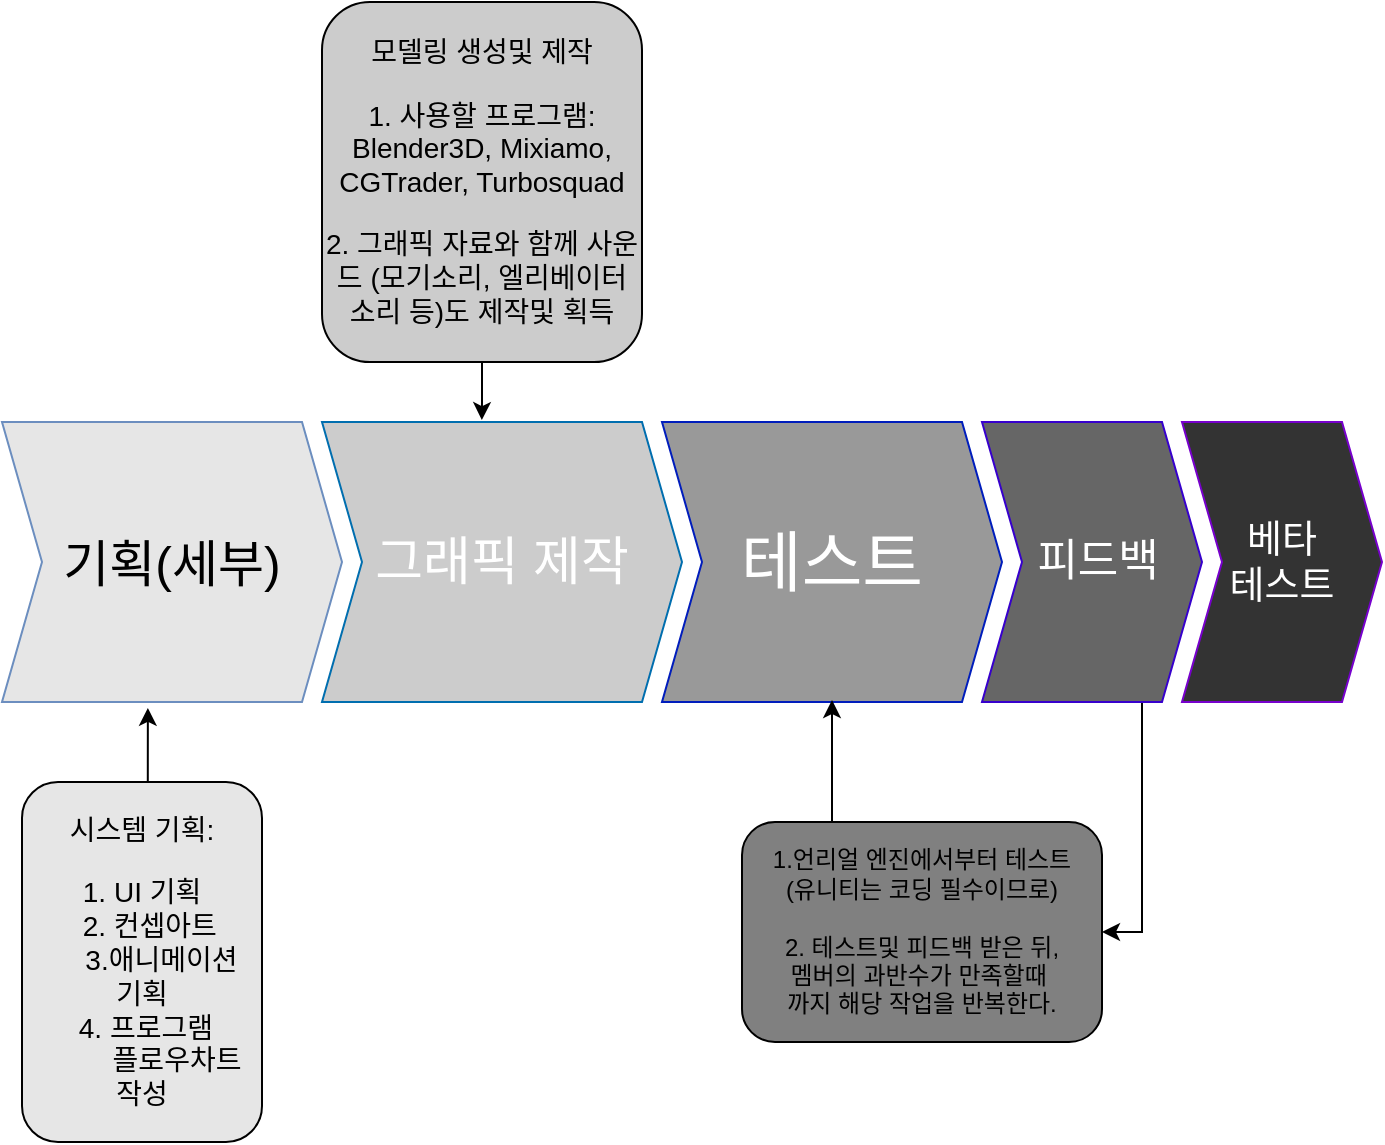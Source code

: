 <mxfile version="12.4.3" type="device" pages="1"><diagram id="xvjy4rYAoDhJ24YsHOd6" name="Page-1"><mxGraphModel dx="750" dy="620" grid="1" gridSize="10" guides="1" tooltips="1" connect="1" arrows="1" fold="1" page="1" pageScale="1" pageWidth="827" pageHeight="1169" math="0" shadow="0"><root><mxCell id="0"/><mxCell id="1" parent="0"/><mxCell id="L1j0t-R18-HXa3Ae5kT9-2" value="&lt;font style=&quot;font-size: 25px&quot;&gt;기획(세부)&lt;/font&gt;" style="shape=step;perimeter=stepPerimeter;whiteSpace=wrap;html=1;fixedSize=1;fillColor=#E6E6E6;strokeColor=#6c8ebf;" vertex="1" parent="1"><mxGeometry x="10" y="210" width="170" height="140" as="geometry"/></mxCell><mxCell id="L1j0t-R18-HXa3Ae5kT9-3" value="&lt;font style=&quot;font-size: 26px&quot;&gt;그래픽 제작&lt;/font&gt;" style="shape=step;perimeter=stepPerimeter;whiteSpace=wrap;html=1;fixedSize=1;fillColor=#CCCCCC;strokeColor=#006EAF;fontColor=#ffffff;" vertex="1" parent="1"><mxGeometry x="170" y="210" width="180" height="140" as="geometry"/></mxCell><mxCell id="L1j0t-R18-HXa3Ae5kT9-4" value="&lt;font style=&quot;font-size: 33px&quot;&gt;테스트&lt;/font&gt;" style="shape=step;perimeter=stepPerimeter;whiteSpace=wrap;html=1;fixedSize=1;fillColor=#999999;strokeColor=#001DBC;fontColor=#ffffff;" vertex="1" parent="1"><mxGeometry x="340" y="210" width="170" height="140" as="geometry"/></mxCell><mxCell id="L1j0t-R18-HXa3Ae5kT9-22" style="edgeStyle=orthogonalEdgeStyle;rounded=0;orthogonalLoop=1;jettySize=auto;html=1;entryX=1;entryY=0.5;entryDx=0;entryDy=0;" edge="1" parent="1" source="L1j0t-R18-HXa3Ae5kT9-5" target="L1j0t-R18-HXa3Ae5kT9-21"><mxGeometry relative="1" as="geometry"><Array as="points"><mxPoint x="580" y="465"/></Array></mxGeometry></mxCell><mxCell id="L1j0t-R18-HXa3Ae5kT9-5" value="&lt;font style=&quot;font-size: 22px&quot;&gt;&lt;br&gt;&amp;nbsp;피드백&lt;br&gt;&lt;br&gt;&lt;/font&gt;" style="shape=step;perimeter=stepPerimeter;whiteSpace=wrap;html=1;fixedSize=1;fillColor=#666666;strokeColor=#3700CC;fontColor=#ffffff;" vertex="1" parent="1"><mxGeometry x="500" y="210" width="110" height="140" as="geometry"/></mxCell><mxCell id="L1j0t-R18-HXa3Ae5kT9-6" value="&lt;font style=&quot;font-size: 19px&quot;&gt;베타&lt;br&gt;테스트&lt;/font&gt;" style="shape=step;perimeter=stepPerimeter;whiteSpace=wrap;html=1;fixedSize=1;fillColor=#333333;strokeColor=#7700CC;fontColor=#ffffff;" vertex="1" parent="1"><mxGeometry x="600" y="210" width="100" height="140" as="geometry"/></mxCell><mxCell id="L1j0t-R18-HXa3Ae5kT9-17" style="edgeStyle=orthogonalEdgeStyle;rounded=0;orthogonalLoop=1;jettySize=auto;html=1;exitX=0.5;exitY=0;exitDx=0;exitDy=0;entryX=0.429;entryY=1.021;entryDx=0;entryDy=0;entryPerimeter=0;" edge="1" parent="1" source="L1j0t-R18-HXa3Ae5kT9-14" target="L1j0t-R18-HXa3Ae5kT9-2"><mxGeometry relative="1" as="geometry"/></mxCell><mxCell id="L1j0t-R18-HXa3Ae5kT9-14" value="&lt;span style=&quot;font-size: 14px&quot;&gt;시스템 기획:&lt;/span&gt;&lt;br style=&quot;font-size: 14px&quot;&gt;&lt;br style=&quot;font-size: 14px&quot;&gt;&lt;span style=&quot;font-size: 14px&quot;&gt;1. UI 기획&lt;/span&gt;&lt;br style=&quot;font-size: 14px&quot;&gt;&lt;span style=&quot;font-size: 14px&quot;&gt;&amp;nbsp; 2. 컨셉아트&lt;/span&gt;&lt;br style=&quot;font-size: 14px&quot;&gt;&lt;span style=&quot;font-size: 14px&quot;&gt;&amp;nbsp; &amp;nbsp; &amp;nbsp; 3.애니메이션&amp;nbsp;&lt;/span&gt;&lt;br style=&quot;font-size: 14px&quot;&gt;&lt;span style=&quot;font-size: 14px&quot;&gt;기획&lt;/span&gt;&lt;br style=&quot;font-size: 14px&quot;&gt;&lt;span style=&quot;font-size: 14px&quot;&gt;&amp;nbsp; 4. 프로그램&amp;nbsp;&lt;/span&gt;&lt;br style=&quot;font-size: 14px&quot;&gt;&lt;span style=&quot;font-size: 14px&quot;&gt;&amp;nbsp; &amp;nbsp; &amp;nbsp; &amp;nbsp; &amp;nbsp; 플로우차트&amp;nbsp;&lt;/span&gt;&lt;br style=&quot;font-size: 14px&quot;&gt;&lt;span style=&quot;font-size: 14px&quot;&gt;작성&lt;/span&gt;" style="rounded=1;whiteSpace=wrap;html=1;fillColor=#E6E6E6;" vertex="1" parent="1"><mxGeometry x="20" y="390" width="120" height="180" as="geometry"/></mxCell><mxCell id="L1j0t-R18-HXa3Ae5kT9-20" style="edgeStyle=orthogonalEdgeStyle;rounded=0;orthogonalLoop=1;jettySize=auto;html=1;entryX=0.444;entryY=-0.007;entryDx=0;entryDy=0;entryPerimeter=0;" edge="1" parent="1" source="L1j0t-R18-HXa3Ae5kT9-18" target="L1j0t-R18-HXa3Ae5kT9-3"><mxGeometry relative="1" as="geometry"/></mxCell><mxCell id="L1j0t-R18-HXa3Ae5kT9-18" value="&lt;span style=&quot;font-size: 14px&quot;&gt;모델링 생성및 제작&lt;/span&gt;&lt;br style=&quot;font-size: 14px&quot;&gt;&lt;br style=&quot;font-size: 14px&quot;&gt;&lt;span style=&quot;font-size: 14px&quot;&gt;1. 사용할 프로그램:&lt;/span&gt;&lt;br style=&quot;font-size: 14px&quot;&gt;&lt;span style=&quot;font-size: 14px&quot;&gt;Blender3D, Mixiamo, CGTrader, Turbosquad&lt;/span&gt;&lt;br style=&quot;font-size: 14px&quot;&gt;&lt;br style=&quot;font-size: 14px&quot;&gt;&lt;span style=&quot;font-size: 14px&quot;&gt;2. 그래픽 자료와 함께 사운드 (모기소리, 엘리베이터 소리 등)도 제작및 획득&lt;/span&gt;" style="rounded=1;whiteSpace=wrap;html=1;fillColor=#CCCCCC;" vertex="1" parent="1"><mxGeometry x="170" width="160" height="180" as="geometry"/></mxCell><mxCell id="L1j0t-R18-HXa3Ae5kT9-23" style="edgeStyle=orthogonalEdgeStyle;rounded=0;orthogonalLoop=1;jettySize=auto;html=1;" edge="1" parent="1" source="L1j0t-R18-HXa3Ae5kT9-21"><mxGeometry relative="1" as="geometry"><mxPoint x="425" y="349" as="targetPoint"/><Array as="points"><mxPoint x="425" y="349"/></Array></mxGeometry></mxCell><mxCell id="L1j0t-R18-HXa3Ae5kT9-21" value="1.언리얼 엔진에서부터 테스트&lt;br&gt;(유니티는 코딩 필수이므로)&lt;br&gt;&lt;br&gt;2. 테스트및 피드백 받은 뒤,&lt;br&gt;&amp;nbsp; &amp;nbsp; &amp;nbsp; 멤버의 과반수가 만족할때&amp;nbsp; &amp;nbsp; &amp;nbsp; &amp;nbsp; 까지 해당 작업을 반복한다.&lt;br&gt;" style="rounded=1;whiteSpace=wrap;html=1;fillColor=#808080;" vertex="1" parent="1"><mxGeometry x="380" y="410" width="180" height="110" as="geometry"/></mxCell></root></mxGraphModel></diagram></mxfile>